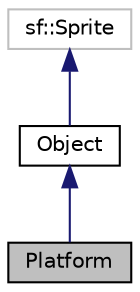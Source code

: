 digraph "Platform"
{
  edge [fontname="Helvetica",fontsize="10",labelfontname="Helvetica",labelfontsize="10"];
  node [fontname="Helvetica",fontsize="10",shape=record];
  Node3 [label="Platform",height=0.2,width=0.4,color="black", fillcolor="grey75", style="filled", fontcolor="black"];
  Node4 -> Node3 [dir="back",color="midnightblue",fontsize="10",style="solid"];
  Node4 [label="Object",height=0.2,width=0.4,color="black", fillcolor="white", style="filled",URL="$classObject.html"];
  Node5 -> Node4 [dir="back",color="midnightblue",fontsize="10",style="solid"];
  Node5 [label="sf::Sprite",height=0.2,width=0.4,color="grey75", fillcolor="white", style="filled"];
}
